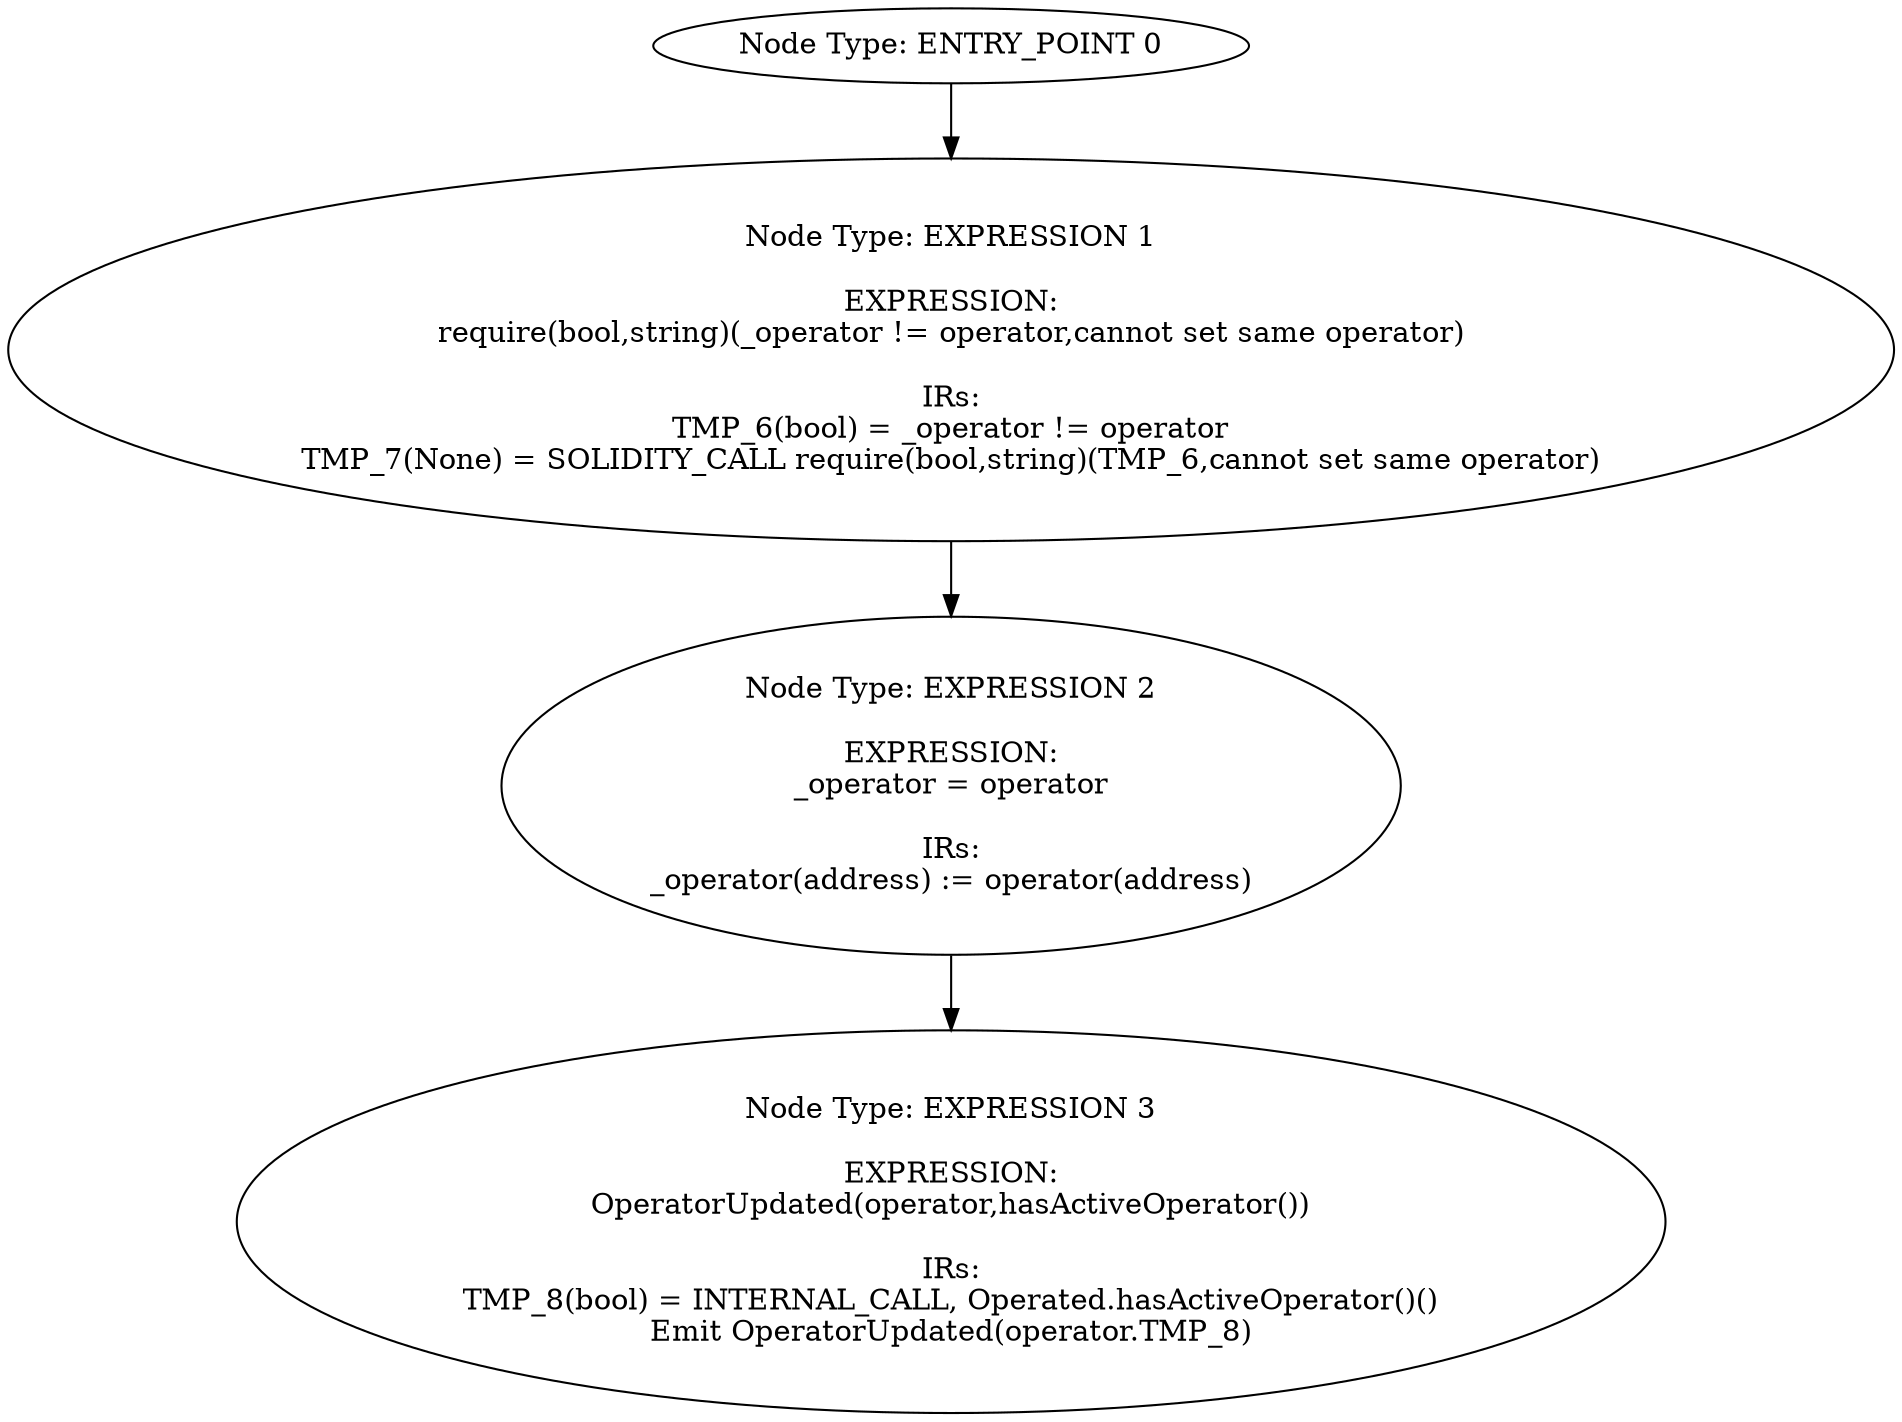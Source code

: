 digraph{
0[label="Node Type: ENTRY_POINT 0
"];
0->1;
1[label="Node Type: EXPRESSION 1

EXPRESSION:
require(bool,string)(_operator != operator,cannot set same operator)

IRs:
TMP_6(bool) = _operator != operator
TMP_7(None) = SOLIDITY_CALL require(bool,string)(TMP_6,cannot set same operator)"];
1->2;
2[label="Node Type: EXPRESSION 2

EXPRESSION:
_operator = operator

IRs:
_operator(address) := operator(address)"];
2->3;
3[label="Node Type: EXPRESSION 3

EXPRESSION:
OperatorUpdated(operator,hasActiveOperator())

IRs:
TMP_8(bool) = INTERNAL_CALL, Operated.hasActiveOperator()()
Emit OperatorUpdated(operator.TMP_8)"];
}
